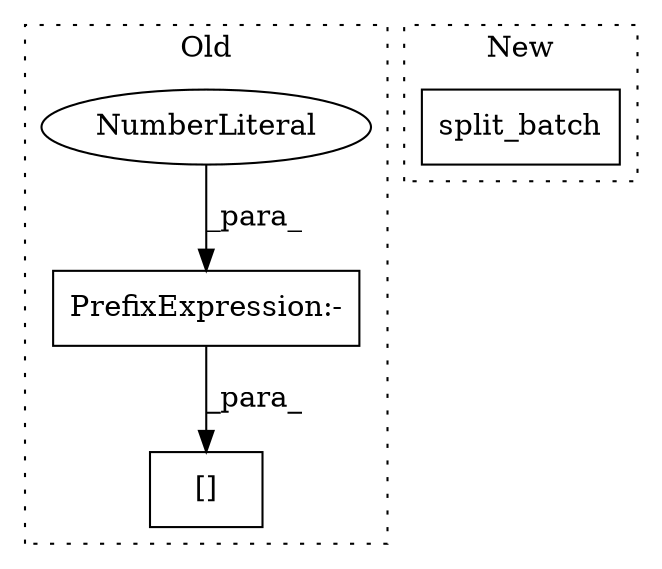 digraph G {
subgraph cluster0 {
1 [label="[]" a="2" s="18544,18552" l="6,1" shape="box"];
3 [label="PrefixExpression:-" a="38" s="18550" l="1" shape="box"];
4 [label="NumberLiteral" a="34" s="18551" l="1" shape="ellipse"];
label = "Old";
style="dotted";
}
subgraph cluster1 {
2 [label="split_batch" a="32" s="21052,21077" l="12,1" shape="box"];
label = "New";
style="dotted";
}
3 -> 1 [label="_para_"];
4 -> 3 [label="_para_"];
}